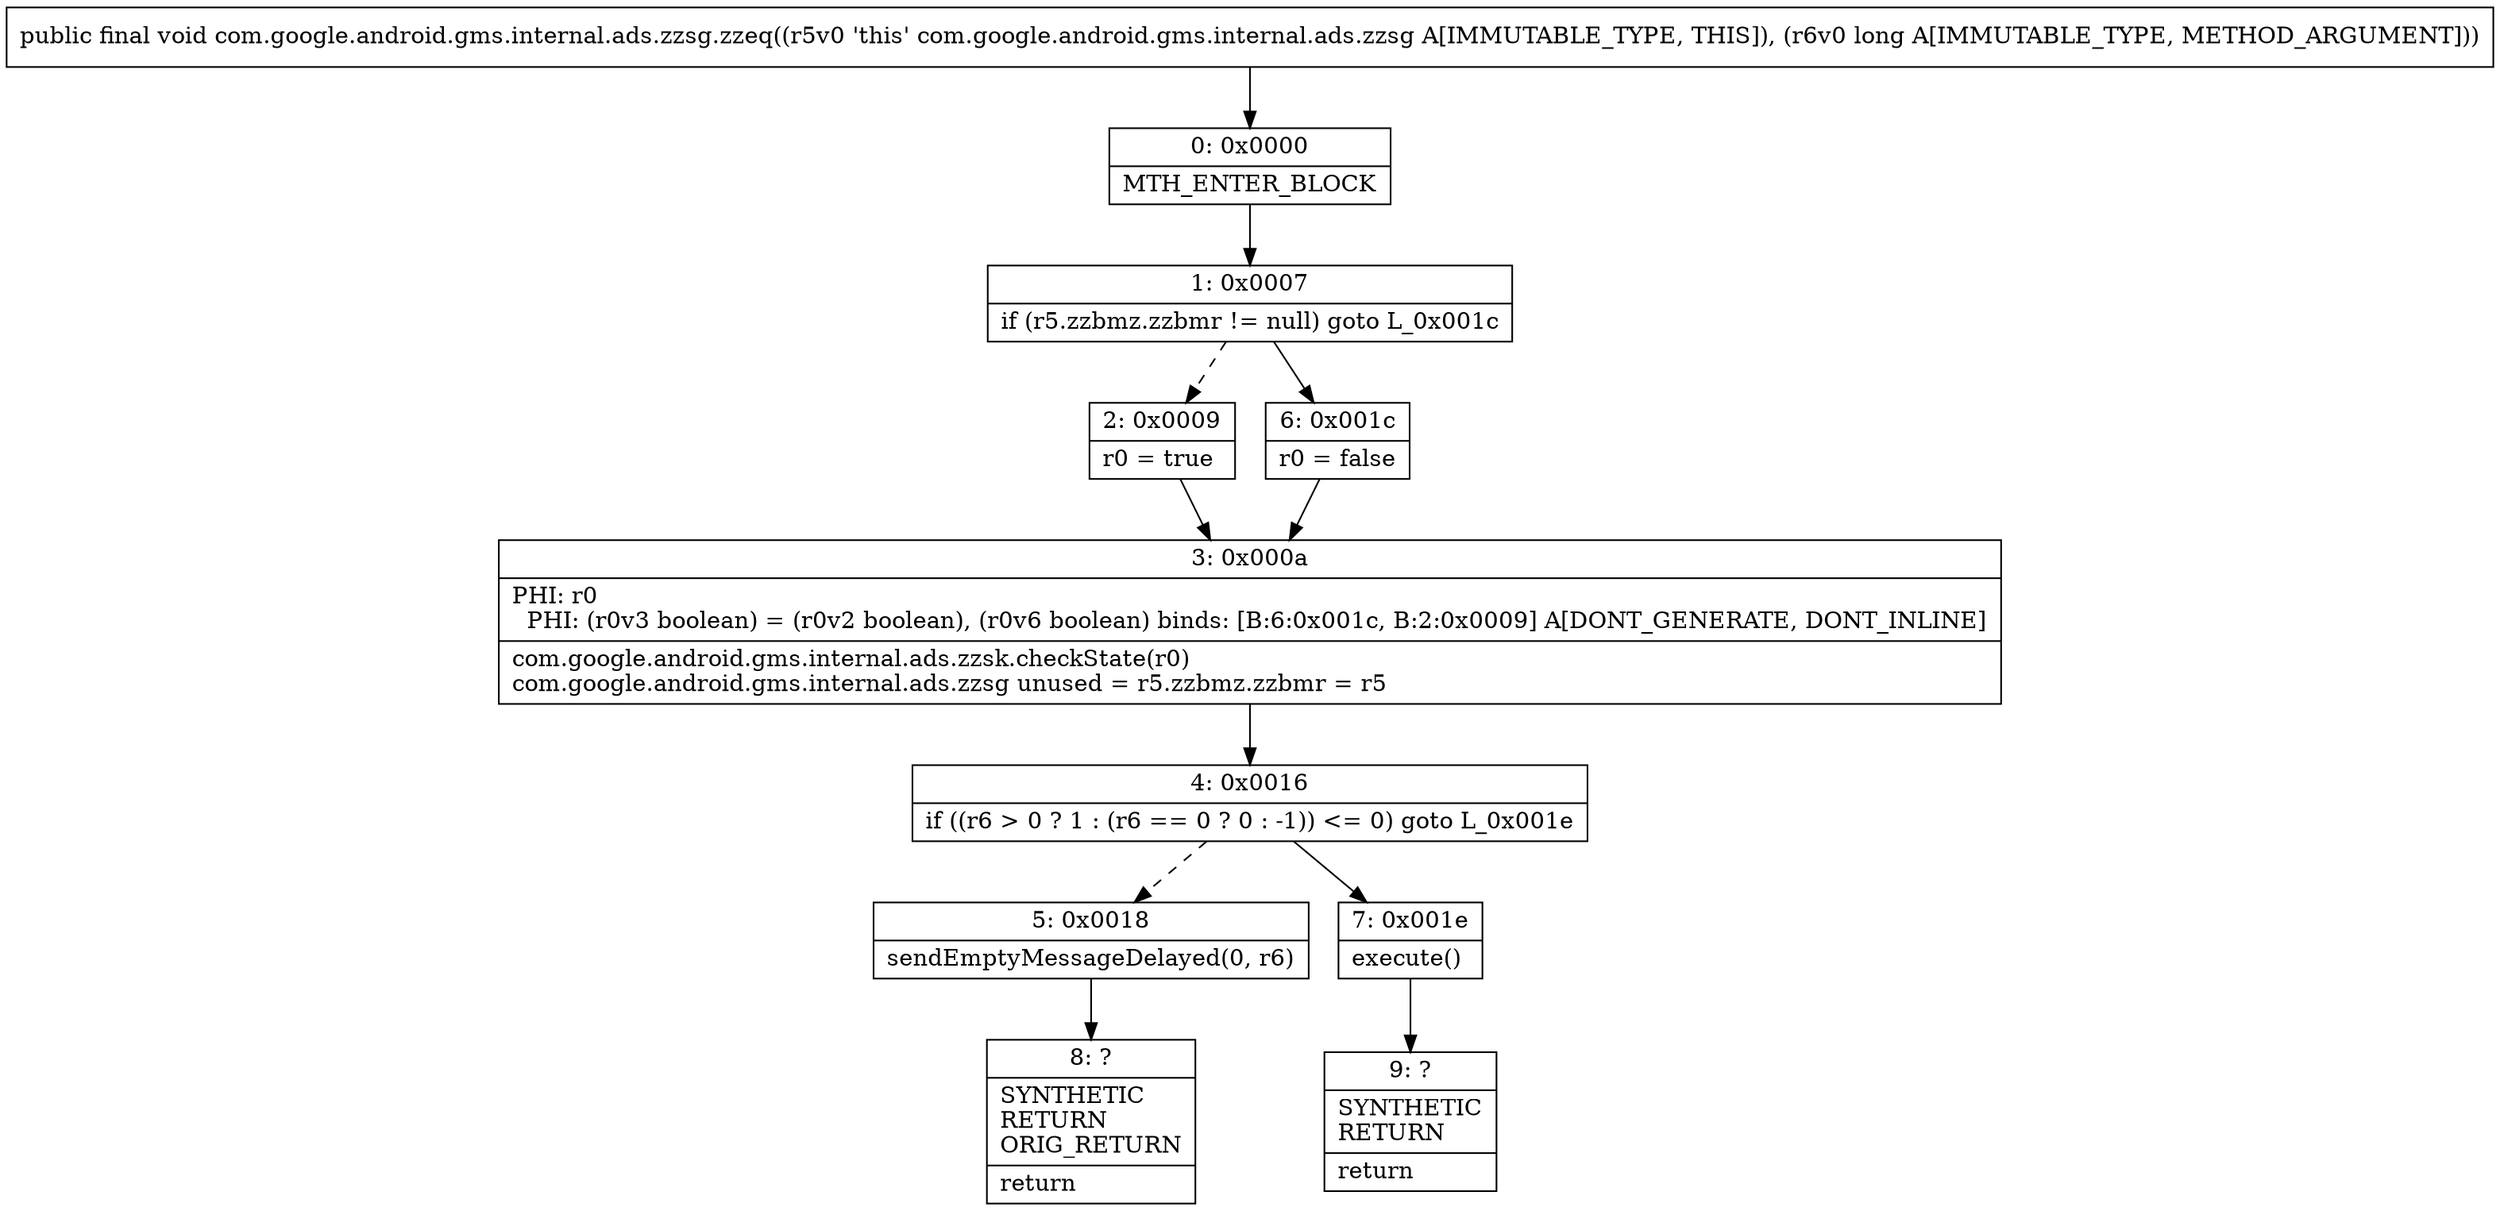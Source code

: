 digraph "CFG forcom.google.android.gms.internal.ads.zzsg.zzeq(J)V" {
Node_0 [shape=record,label="{0\:\ 0x0000|MTH_ENTER_BLOCK\l}"];
Node_1 [shape=record,label="{1\:\ 0x0007|if (r5.zzbmz.zzbmr != null) goto L_0x001c\l}"];
Node_2 [shape=record,label="{2\:\ 0x0009|r0 = true\l}"];
Node_3 [shape=record,label="{3\:\ 0x000a|PHI: r0 \l  PHI: (r0v3 boolean) = (r0v2 boolean), (r0v6 boolean) binds: [B:6:0x001c, B:2:0x0009] A[DONT_GENERATE, DONT_INLINE]\l|com.google.android.gms.internal.ads.zzsk.checkState(r0)\lcom.google.android.gms.internal.ads.zzsg unused = r5.zzbmz.zzbmr = r5\l}"];
Node_4 [shape=record,label="{4\:\ 0x0016|if ((r6 \> 0 ? 1 : (r6 == 0 ? 0 : \-1)) \<= 0) goto L_0x001e\l}"];
Node_5 [shape=record,label="{5\:\ 0x0018|sendEmptyMessageDelayed(0, r6)\l}"];
Node_6 [shape=record,label="{6\:\ 0x001c|r0 = false\l}"];
Node_7 [shape=record,label="{7\:\ 0x001e|execute()\l}"];
Node_8 [shape=record,label="{8\:\ ?|SYNTHETIC\lRETURN\lORIG_RETURN\l|return\l}"];
Node_9 [shape=record,label="{9\:\ ?|SYNTHETIC\lRETURN\l|return\l}"];
MethodNode[shape=record,label="{public final void com.google.android.gms.internal.ads.zzsg.zzeq((r5v0 'this' com.google.android.gms.internal.ads.zzsg A[IMMUTABLE_TYPE, THIS]), (r6v0 long A[IMMUTABLE_TYPE, METHOD_ARGUMENT])) }"];
MethodNode -> Node_0;
Node_0 -> Node_1;
Node_1 -> Node_2[style=dashed];
Node_1 -> Node_6;
Node_2 -> Node_3;
Node_3 -> Node_4;
Node_4 -> Node_5[style=dashed];
Node_4 -> Node_7;
Node_5 -> Node_8;
Node_6 -> Node_3;
Node_7 -> Node_9;
}

